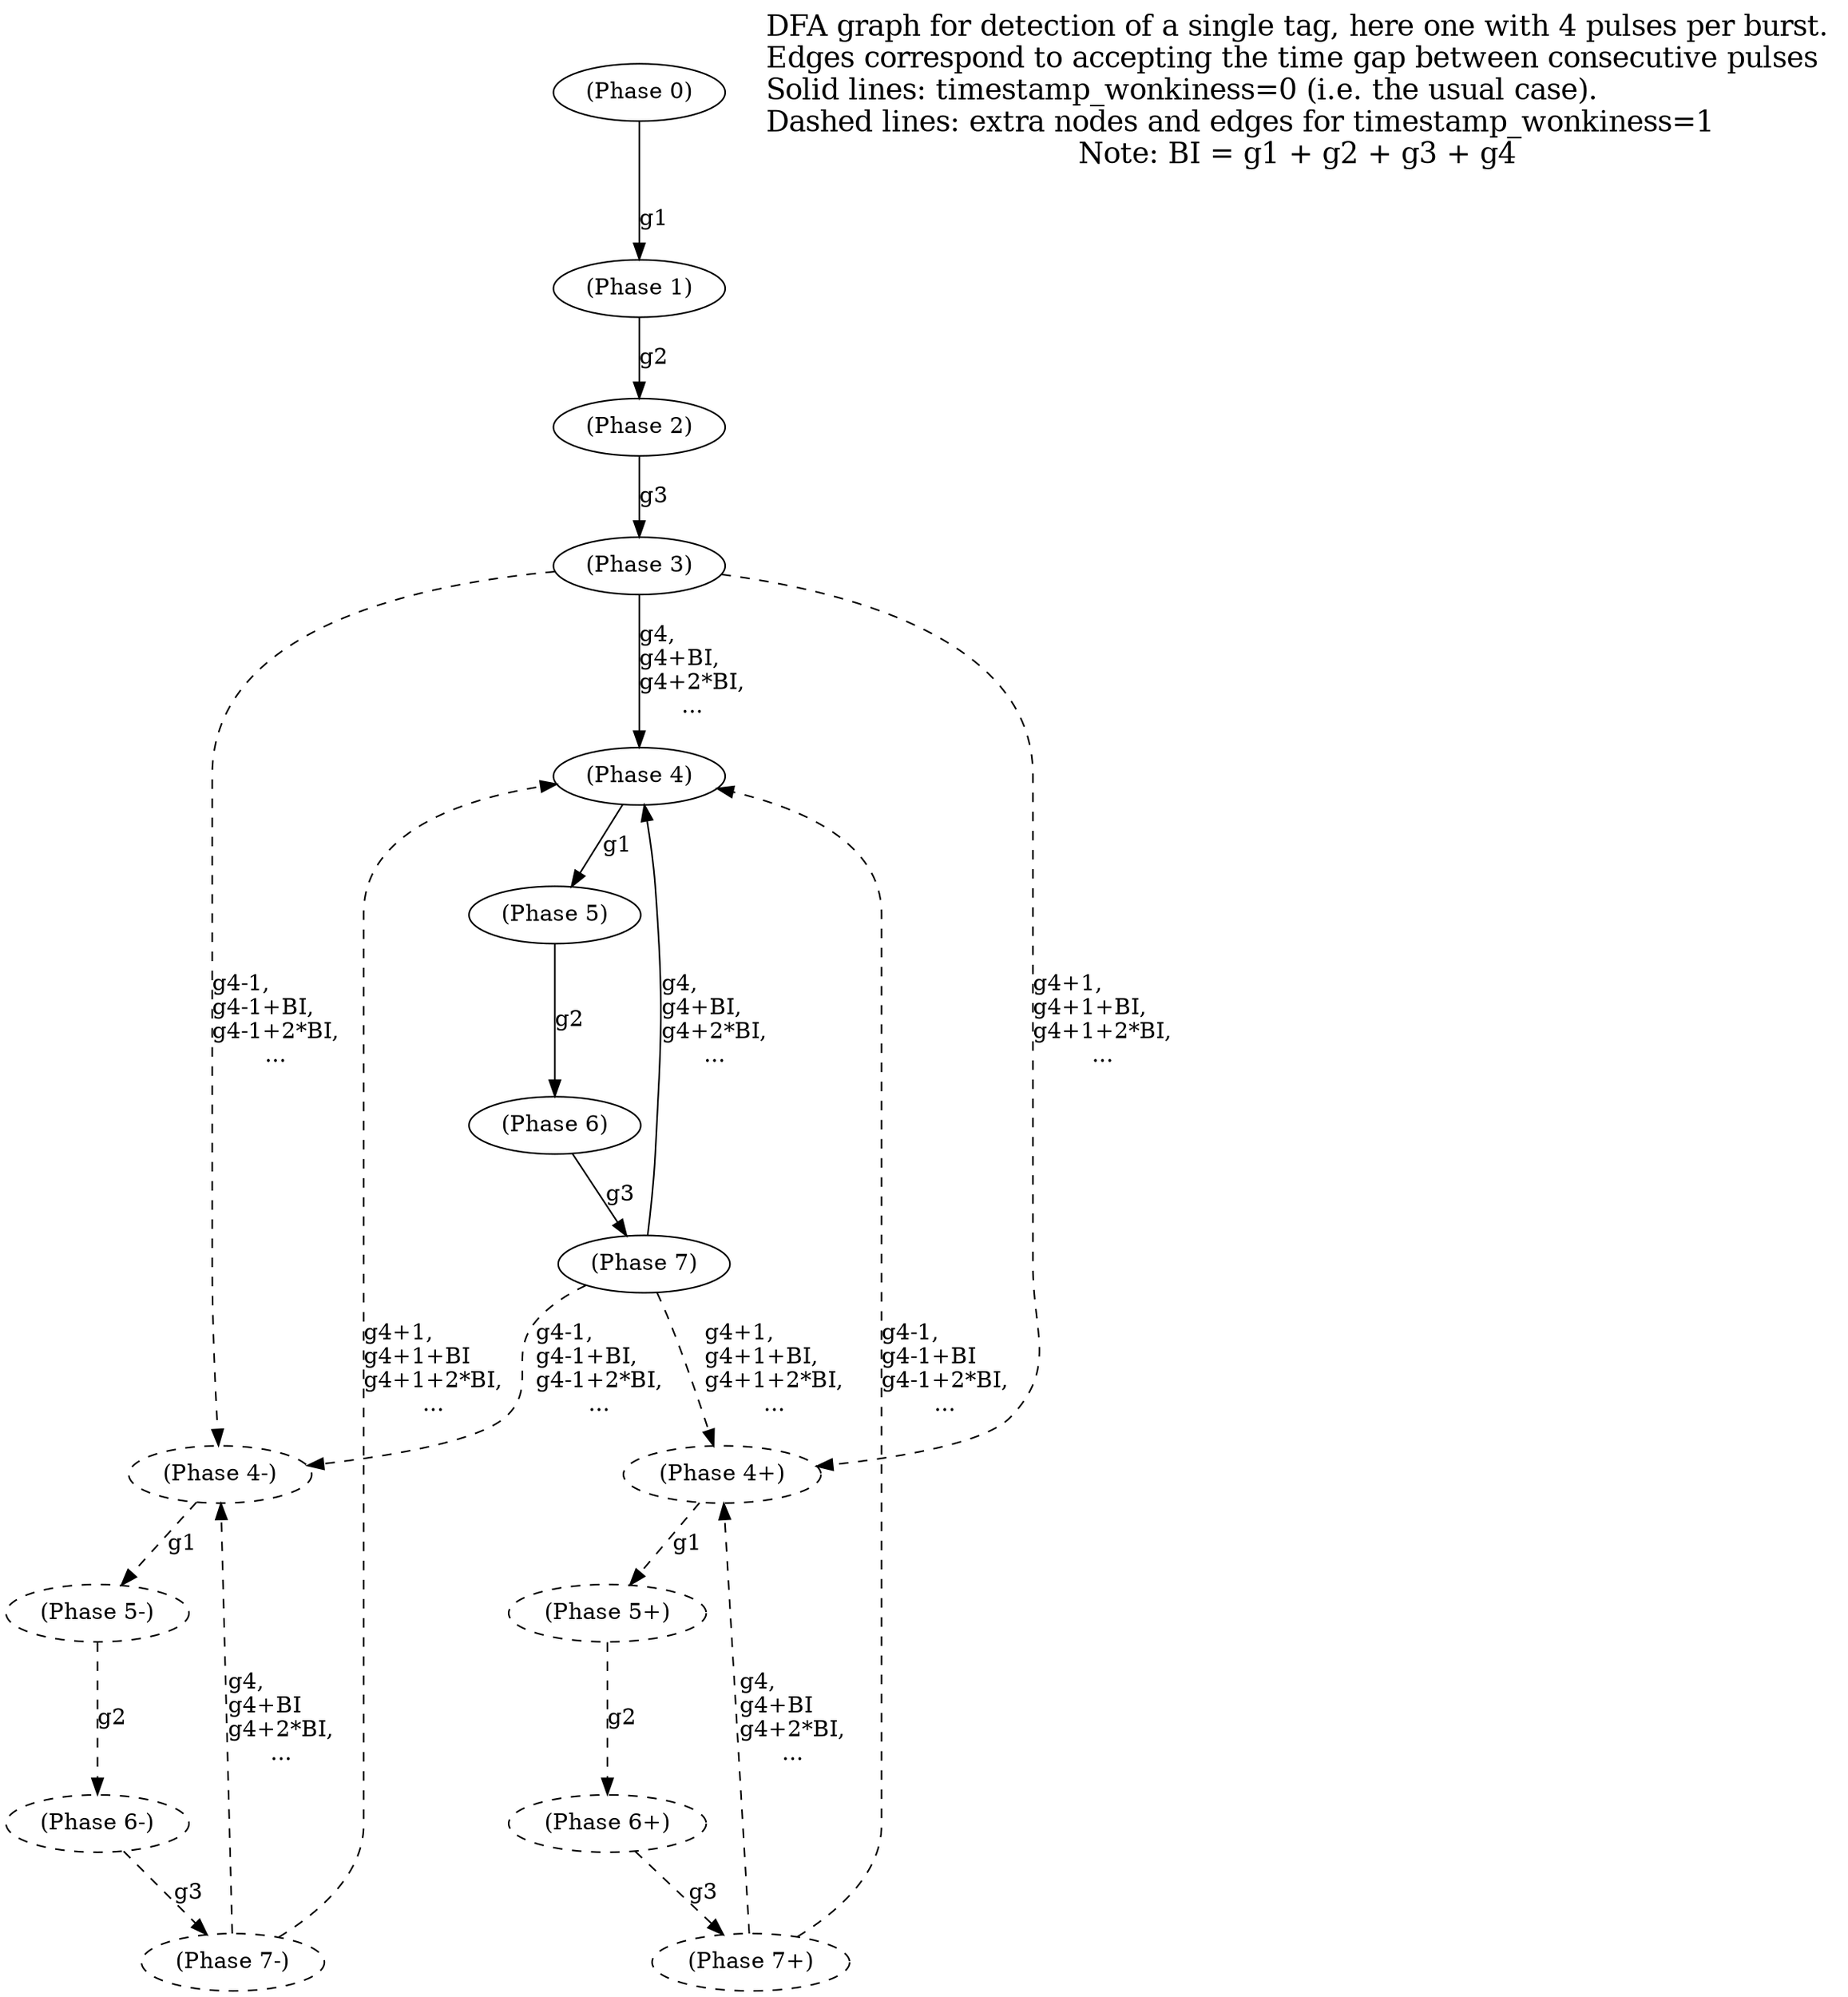 digraph dfa_graph {
        subgraph normal {
                n0 [label="(Phase 0)"];
                n1 [label="(Phase 1)"];
                n2 [label="(Phase 2)"];
                n3 [label="(Phase 3)"];
                n4 [label="(Phase 4)"];
                n5 [label="(Phase 5)"];
                n6 [label="(Phase 6)"];
                n7 [label="(Phase 7)"];
                n0->n1 [label="g1"];
                n1->n2 [label="g2"];
                n2->n3 [label="g3"];
                n3->n4 [label="g4,\lg4+BI,\lg4+2*BI,\l..."]
                n4->n5 [label="g1"];
                n5->n6 [label="g2"];
                n6->n7 [label="g3"];
                n7->n4 [label="g4,\lg4+BI,\lg4+2*BI,\l..."]
        }
        subgraph wonky {
                n4p [label="(Phase 4+)", style="dashed"];
                n5p [label="(Phase 5+)", style="dashed"];
                n6p [label="(Phase 6+)", style="dashed"];
                n7p [label="(Phase 7+)", style="dashed"];
                n4m [label="(Phase 4-)", style="dashed"];
                n5m [label="(Phase 5-)", style="dashed"];
                n6m [label="(Phase 6-)", style="dashed"];
                n7m [label="(Phase 7-)", style="dashed"];
                n3->n4p [label="g4+1,\lg4+1+BI,\lg4+1+2*BI,\l...", style="dashed", center=1]
                n3->n4m [label="g4-1,\lg4-1+BI,\lg4-1+2*BI,\l...", style="dashed", center=1]
                n7->n4p [label="g4+1,\lg4+1+BI,\lg4+1+2*BI,\l...", style="dashed", center=1]
                n7->n4m [label="g4-1,\lg4-1+BI,\lg4-1+2*BI,\l...", style="dashed", center=1]
                n4p->n5p [label="g1", style="dashed"];
                n5p->n6p [label="g2", style="dashed"];
                n6p->n7p [label="g3", style="dashed"];
                n4m->n5m [label="g1", style="dashed"];
                n5m->n6m [label="g2", style="dashed"];
                n6m->n7m [label="g3", style="dashed"];
                n7p ->n4p [label="g4,\lg4+BI\lg4+2*BI,\l...", style="dashed", center=1]
                n7p->n4 [label="g4-1,\lg4-1+BI\lg4-1+2*BI,\l...", style="dashed", center=1]
                n7m ->n4m [label="g4,\lg4+BI\lg4+2*BI,\l...", style="dashed", center=1]
                n7m ->n4 [label="g4+1,\lg4+1+BI\lg4+1+2*BI,\l...", style="dashed", center=1]
        }
        title [label="DFA graph for detection of a single tag, here one with 4 pulses per burst.\lEdges correspond to accepting the time gap between consecutive pulses\lSolid lines: timestamp_wonkiness=0 (i.e. the usual case).\lDashed lines: extra nodes and edges for timestamp_wonkiness=1\lNote: BI = g1 + g2 + g3 + g4", shape=none, fontsize=18];
}
